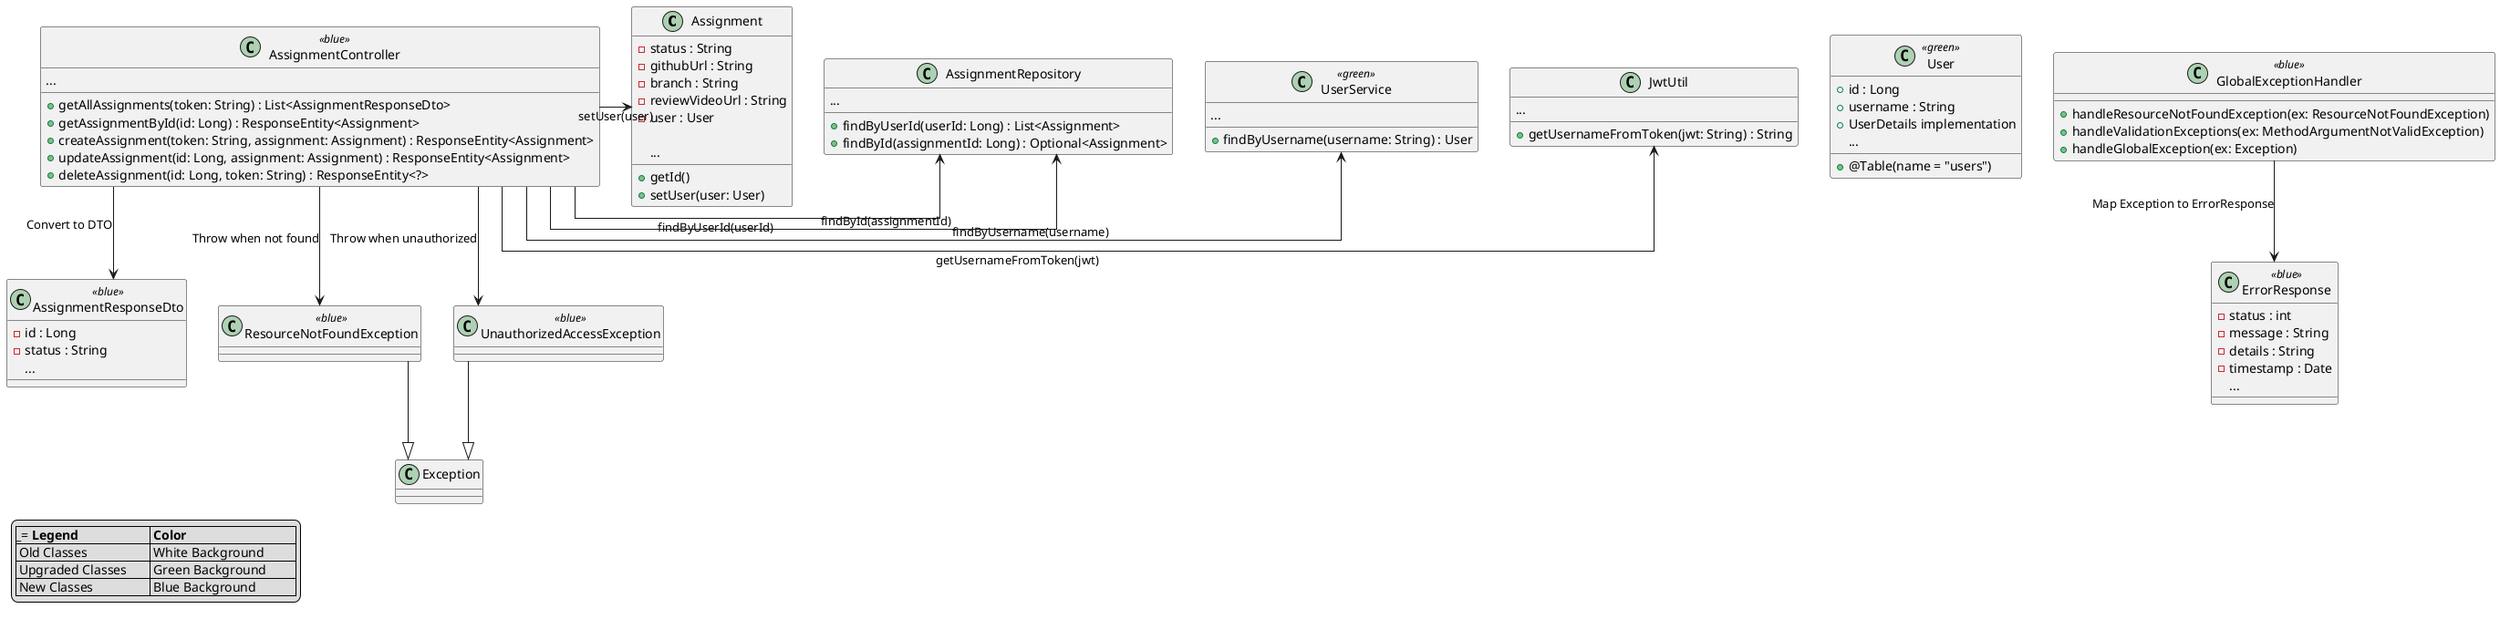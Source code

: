 @startuml Ticket2_Flow

skinparam linetype ortho
skinparam componentBorderColor black
skinparam componentFontSize 10

legend left
|_= **Legend**          |= **Color**                |
| Old Classes            | White Background         |
| Upgraded Classes       | Green Background         |
| New Classes            | Blue Background          |
endlegend

' Old Classes (White)
class Assignment {
    - status : String
    - githubUrl : String
    - branch : String
    - reviewVideoUrl : String
    - user : User

    + getId()
    + setUser(user: User)
    ...
}

class AssignmentRepository {
    + findByUserId(userId: Long) : List<Assignment>
    + findById(assignmentId: Long) : Optional<Assignment>
    ...
}

class JwtUtil {
    + getUsernameFromToken(jwt: String) : String
    ...
}

' Upgraded Classes (Green)
class User <<green>> {
    + @Table(name = "users")
    + id : Long
    + username : String
    + UserDetails implementation
    ...
}

class UserService <<green>> {
    + findByUsername(username: String) : User
    ...
}

' New Classes (Blue)
class AssignmentController <<blue>> {
    + getAllAssignments(token: String) : List<AssignmentResponseDto>
    + getAssignmentById(id: Long) : ResponseEntity<Assignment>
    + createAssignment(token: String, assignment: Assignment) : ResponseEntity<Assignment>
    + updateAssignment(id: Long, assignment: Assignment) : ResponseEntity<Assignment>
    + deleteAssignment(id: Long, token: String) : ResponseEntity<?>
    ...
}

class AssignmentResponseDto <<blue>> {
    - id : Long
    - status : String
    ...
}

class ResourceNotFoundException <<blue>> {
}

class UnauthorizedAccessException <<blue>> {
}

class GlobalExceptionHandler <<blue>> {
    + handleResourceNotFoundException(ex: ResourceNotFoundException)
    + handleValidationExceptions(ex: MethodArgumentNotValidException)
    + handleGlobalException(ex: Exception)
}

class ErrorResponse <<blue>> {
    - status : int
    - message : String
    - details : String
    - timestamp : Date
    ...
}

' Relationships and Data Flow
AssignmentController -> JwtUtil : getUsernameFromToken(jwt)
AssignmentController -> UserService : findByUsername(username)
AssignmentController -> AssignmentRepository : findByUserId(userId)
AssignmentController -> AssignmentRepository : findById(assignmentId)
AssignmentController -> Assignment : setUser(user)

' Exception Handling
AssignmentController --> ResourceNotFoundException : Throw when not found
AssignmentController --> UnauthorizedAccessException : Throw when unauthorized
ResourceNotFoundException --|> Exception
UnauthorizedAccessException --|> Exception

' Data Flow Mapping: Assignment → DTO
AssignmentController --> AssignmentResponseDto : Convert to DTO

' Exception Flow
GlobalExceptionHandler --> ErrorResponse : Map Exception to ErrorResponse

@enduml
